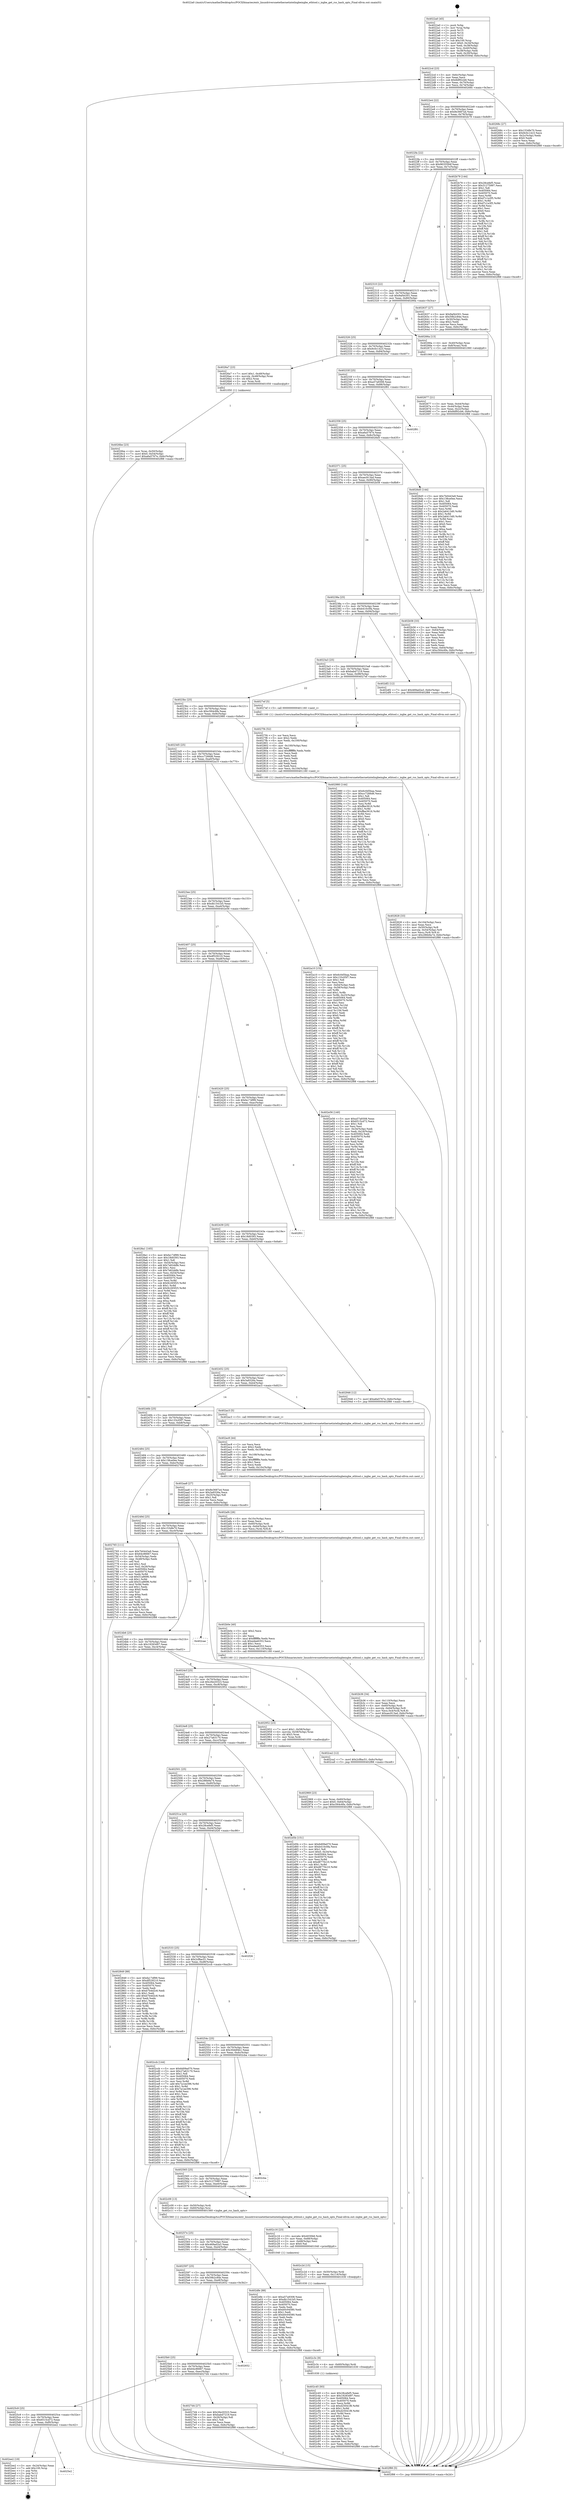digraph "0x4022a0" {
  label = "0x4022a0 (/mnt/c/Users/mathe/Desktop/tcc/POCII/binaries/extr_linuxdriversnetethernetintelixgbeixgbe_ethtool.c_ixgbe_get_rss_hash_opts_Final-ollvm.out::main(0))"
  labelloc = "t"
  node[shape=record]

  Entry [label="",width=0.3,height=0.3,shape=circle,fillcolor=black,style=filled]
  "0x4022cd" [label="{
     0x4022cd [23]\l
     | [instrs]\l
     &nbsp;&nbsp;0x4022cd \<+3\>: mov -0x6c(%rbp),%eax\l
     &nbsp;&nbsp;0x4022d0 \<+2\>: mov %eax,%ecx\l
     &nbsp;&nbsp;0x4022d2 \<+6\>: sub $0x8df92cb6,%ecx\l
     &nbsp;&nbsp;0x4022d8 \<+3\>: mov %eax,-0x70(%rbp)\l
     &nbsp;&nbsp;0x4022db \<+3\>: mov %ecx,-0x74(%rbp)\l
     &nbsp;&nbsp;0x4022de \<+6\>: je 000000000040268c \<main+0x3ec\>\l
  }"]
  "0x40268c" [label="{
     0x40268c [27]\l
     | [instrs]\l
     &nbsp;&nbsp;0x40268c \<+5\>: mov $0x153dfe70,%eax\l
     &nbsp;&nbsp;0x402691 \<+5\>: mov $0x9c0c1423,%ecx\l
     &nbsp;&nbsp;0x402696 \<+3\>: mov -0x2c(%rbp),%edx\l
     &nbsp;&nbsp;0x402699 \<+3\>: cmp $0x0,%edx\l
     &nbsp;&nbsp;0x40269c \<+3\>: cmove %ecx,%eax\l
     &nbsp;&nbsp;0x40269f \<+3\>: mov %eax,-0x6c(%rbp)\l
     &nbsp;&nbsp;0x4026a2 \<+5\>: jmp 0000000000402f88 \<main+0xce8\>\l
  }"]
  "0x4022e4" [label="{
     0x4022e4 [22]\l
     | [instrs]\l
     &nbsp;&nbsp;0x4022e4 \<+5\>: jmp 00000000004022e9 \<main+0x49\>\l
     &nbsp;&nbsp;0x4022e9 \<+3\>: mov -0x70(%rbp),%eax\l
     &nbsp;&nbsp;0x4022ec \<+5\>: sub $0x8e3687a4,%eax\l
     &nbsp;&nbsp;0x4022f1 \<+3\>: mov %eax,-0x78(%rbp)\l
     &nbsp;&nbsp;0x4022f4 \<+6\>: je 0000000000402b79 \<main+0x8d9\>\l
  }"]
  Exit [label="",width=0.3,height=0.3,shape=circle,fillcolor=black,style=filled,peripheries=2]
  "0x402b79" [label="{
     0x402b79 [144]\l
     | [instrs]\l
     &nbsp;&nbsp;0x402b79 \<+5\>: mov $0x28cefef5,%eax\l
     &nbsp;&nbsp;0x402b7e \<+5\>: mov $0x31275997,%ecx\l
     &nbsp;&nbsp;0x402b83 \<+2\>: mov $0x1,%dl\l
     &nbsp;&nbsp;0x402b85 \<+7\>: mov 0x405064,%esi\l
     &nbsp;&nbsp;0x402b8c \<+7\>: mov 0x405070,%edi\l
     &nbsp;&nbsp;0x402b93 \<+3\>: mov %esi,%r8d\l
     &nbsp;&nbsp;0x402b96 \<+7\>: add $0xd7c1a3f5,%r8d\l
     &nbsp;&nbsp;0x402b9d \<+4\>: sub $0x1,%r8d\l
     &nbsp;&nbsp;0x402ba1 \<+7\>: sub $0xd7c1a3f5,%r8d\l
     &nbsp;&nbsp;0x402ba8 \<+4\>: imul %r8d,%esi\l
     &nbsp;&nbsp;0x402bac \<+3\>: and $0x1,%esi\l
     &nbsp;&nbsp;0x402baf \<+3\>: cmp $0x0,%esi\l
     &nbsp;&nbsp;0x402bb2 \<+4\>: sete %r9b\l
     &nbsp;&nbsp;0x402bb6 \<+3\>: cmp $0xa,%edi\l
     &nbsp;&nbsp;0x402bb9 \<+4\>: setl %r10b\l
     &nbsp;&nbsp;0x402bbd \<+3\>: mov %r9b,%r11b\l
     &nbsp;&nbsp;0x402bc0 \<+4\>: xor $0xff,%r11b\l
     &nbsp;&nbsp;0x402bc4 \<+3\>: mov %r10b,%bl\l
     &nbsp;&nbsp;0x402bc7 \<+3\>: xor $0xff,%bl\l
     &nbsp;&nbsp;0x402bca \<+3\>: xor $0x1,%dl\l
     &nbsp;&nbsp;0x402bcd \<+3\>: mov %r11b,%r14b\l
     &nbsp;&nbsp;0x402bd0 \<+4\>: and $0xff,%r14b\l
     &nbsp;&nbsp;0x402bd4 \<+3\>: and %dl,%r9b\l
     &nbsp;&nbsp;0x402bd7 \<+3\>: mov %bl,%r15b\l
     &nbsp;&nbsp;0x402bda \<+4\>: and $0xff,%r15b\l
     &nbsp;&nbsp;0x402bde \<+3\>: and %dl,%r10b\l
     &nbsp;&nbsp;0x402be1 \<+3\>: or %r9b,%r14b\l
     &nbsp;&nbsp;0x402be4 \<+3\>: or %r10b,%r15b\l
     &nbsp;&nbsp;0x402be7 \<+3\>: xor %r15b,%r14b\l
     &nbsp;&nbsp;0x402bea \<+3\>: or %bl,%r11b\l
     &nbsp;&nbsp;0x402bed \<+4\>: xor $0xff,%r11b\l
     &nbsp;&nbsp;0x402bf1 \<+3\>: or $0x1,%dl\l
     &nbsp;&nbsp;0x402bf4 \<+3\>: and %dl,%r11b\l
     &nbsp;&nbsp;0x402bf7 \<+3\>: or %r11b,%r14b\l
     &nbsp;&nbsp;0x402bfa \<+4\>: test $0x1,%r14b\l
     &nbsp;&nbsp;0x402bfe \<+3\>: cmovne %ecx,%eax\l
     &nbsp;&nbsp;0x402c01 \<+3\>: mov %eax,-0x6c(%rbp)\l
     &nbsp;&nbsp;0x402c04 \<+5\>: jmp 0000000000402f88 \<main+0xce8\>\l
  }"]
  "0x4022fa" [label="{
     0x4022fa [22]\l
     | [instrs]\l
     &nbsp;&nbsp;0x4022fa \<+5\>: jmp 00000000004022ff \<main+0x5f\>\l
     &nbsp;&nbsp;0x4022ff \<+3\>: mov -0x70(%rbp),%eax\l
     &nbsp;&nbsp;0x402302 \<+5\>: sub $0x9635594f,%eax\l
     &nbsp;&nbsp;0x402307 \<+3\>: mov %eax,-0x7c(%rbp)\l
     &nbsp;&nbsp;0x40230a \<+6\>: je 0000000000402637 \<main+0x397\>\l
  }"]
  "0x4025e2" [label="{
     0x4025e2\l
  }", style=dashed]
  "0x402637" [label="{
     0x402637 [27]\l
     | [instrs]\l
     &nbsp;&nbsp;0x402637 \<+5\>: mov $0x9af44301,%eax\l
     &nbsp;&nbsp;0x40263c \<+5\>: mov $0x59b2c84e,%ecx\l
     &nbsp;&nbsp;0x402641 \<+3\>: mov -0x30(%rbp),%edx\l
     &nbsp;&nbsp;0x402644 \<+3\>: cmp $0x2,%edx\l
     &nbsp;&nbsp;0x402647 \<+3\>: cmovne %ecx,%eax\l
     &nbsp;&nbsp;0x40264a \<+3\>: mov %eax,-0x6c(%rbp)\l
     &nbsp;&nbsp;0x40264d \<+5\>: jmp 0000000000402f88 \<main+0xce8\>\l
  }"]
  "0x402310" [label="{
     0x402310 [22]\l
     | [instrs]\l
     &nbsp;&nbsp;0x402310 \<+5\>: jmp 0000000000402315 \<main+0x75\>\l
     &nbsp;&nbsp;0x402315 \<+3\>: mov -0x70(%rbp),%eax\l
     &nbsp;&nbsp;0x402318 \<+5\>: sub $0x9af44301,%eax\l
     &nbsp;&nbsp;0x40231d \<+3\>: mov %eax,-0x80(%rbp)\l
     &nbsp;&nbsp;0x402320 \<+6\>: je 000000000040266a \<main+0x3ca\>\l
  }"]
  "0x402f88" [label="{
     0x402f88 [5]\l
     | [instrs]\l
     &nbsp;&nbsp;0x402f88 \<+5\>: jmp 00000000004022cd \<main+0x2d\>\l
  }"]
  "0x4022a0" [label="{
     0x4022a0 [45]\l
     | [instrs]\l
     &nbsp;&nbsp;0x4022a0 \<+1\>: push %rbp\l
     &nbsp;&nbsp;0x4022a1 \<+3\>: mov %rsp,%rbp\l
     &nbsp;&nbsp;0x4022a4 \<+2\>: push %r15\l
     &nbsp;&nbsp;0x4022a6 \<+2\>: push %r14\l
     &nbsp;&nbsp;0x4022a8 \<+2\>: push %r12\l
     &nbsp;&nbsp;0x4022aa \<+1\>: push %rbx\l
     &nbsp;&nbsp;0x4022ab \<+7\>: sub $0x100,%rsp\l
     &nbsp;&nbsp;0x4022b2 \<+7\>: movl $0x0,-0x34(%rbp)\l
     &nbsp;&nbsp;0x4022b9 \<+3\>: mov %edi,-0x38(%rbp)\l
     &nbsp;&nbsp;0x4022bc \<+4\>: mov %rsi,-0x40(%rbp)\l
     &nbsp;&nbsp;0x4022c0 \<+3\>: mov -0x38(%rbp),%edi\l
     &nbsp;&nbsp;0x4022c3 \<+3\>: mov %edi,-0x30(%rbp)\l
     &nbsp;&nbsp;0x4022c6 \<+7\>: movl $0x9635594f,-0x6c(%rbp)\l
  }"]
  "0x402ee2" [label="{
     0x402ee2 [19]\l
     | [instrs]\l
     &nbsp;&nbsp;0x402ee2 \<+3\>: mov -0x24(%rbp),%eax\l
     &nbsp;&nbsp;0x402ee5 \<+7\>: add $0x100,%rsp\l
     &nbsp;&nbsp;0x402eec \<+1\>: pop %rbx\l
     &nbsp;&nbsp;0x402eed \<+2\>: pop %r12\l
     &nbsp;&nbsp;0x402eef \<+2\>: pop %r14\l
     &nbsp;&nbsp;0x402ef1 \<+2\>: pop %r15\l
     &nbsp;&nbsp;0x402ef3 \<+1\>: pop %rbp\l
     &nbsp;&nbsp;0x402ef4 \<+1\>: ret\l
  }"]
  "0x40266a" [label="{
     0x40266a [13]\l
     | [instrs]\l
     &nbsp;&nbsp;0x40266a \<+4\>: mov -0x40(%rbp),%rax\l
     &nbsp;&nbsp;0x40266e \<+4\>: mov 0x8(%rax),%rdi\l
     &nbsp;&nbsp;0x402672 \<+5\>: call 0000000000401060 \<atoi@plt\>\l
     | [calls]\l
     &nbsp;&nbsp;0x401060 \{1\} (unknown)\l
  }"]
  "0x402326" [label="{
     0x402326 [25]\l
     | [instrs]\l
     &nbsp;&nbsp;0x402326 \<+5\>: jmp 000000000040232b \<main+0x8b\>\l
     &nbsp;&nbsp;0x40232b \<+3\>: mov -0x70(%rbp),%eax\l
     &nbsp;&nbsp;0x40232e \<+5\>: sub $0x9c0c1423,%eax\l
     &nbsp;&nbsp;0x402333 \<+6\>: mov %eax,-0x84(%rbp)\l
     &nbsp;&nbsp;0x402339 \<+6\>: je 00000000004026a7 \<main+0x407\>\l
  }"]
  "0x402677" [label="{
     0x402677 [21]\l
     | [instrs]\l
     &nbsp;&nbsp;0x402677 \<+3\>: mov %eax,-0x44(%rbp)\l
     &nbsp;&nbsp;0x40267a \<+3\>: mov -0x44(%rbp),%eax\l
     &nbsp;&nbsp;0x40267d \<+3\>: mov %eax,-0x2c(%rbp)\l
     &nbsp;&nbsp;0x402680 \<+7\>: movl $0x8df92cb6,-0x6c(%rbp)\l
     &nbsp;&nbsp;0x402687 \<+5\>: jmp 0000000000402f88 \<main+0xce8\>\l
  }"]
  "0x402c45" [label="{
     0x402c45 [93]\l
     | [instrs]\l
     &nbsp;&nbsp;0x402c45 \<+5\>: mov $0x28cefef5,%eax\l
     &nbsp;&nbsp;0x402c4a \<+5\>: mov $0x19283d97,%esi\l
     &nbsp;&nbsp;0x402c4f \<+7\>: mov 0x405064,%ecx\l
     &nbsp;&nbsp;0x402c56 \<+7\>: mov 0x405070,%edx\l
     &nbsp;&nbsp;0x402c5d \<+3\>: mov %ecx,%r8d\l
     &nbsp;&nbsp;0x402c60 \<+7\>: sub $0xd25041f8,%r8d\l
     &nbsp;&nbsp;0x402c67 \<+4\>: sub $0x1,%r8d\l
     &nbsp;&nbsp;0x402c6b \<+7\>: add $0xd25041f8,%r8d\l
     &nbsp;&nbsp;0x402c72 \<+4\>: imul %r8d,%ecx\l
     &nbsp;&nbsp;0x402c76 \<+3\>: and $0x1,%ecx\l
     &nbsp;&nbsp;0x402c79 \<+3\>: cmp $0x0,%ecx\l
     &nbsp;&nbsp;0x402c7c \<+4\>: sete %r9b\l
     &nbsp;&nbsp;0x402c80 \<+3\>: cmp $0xa,%edx\l
     &nbsp;&nbsp;0x402c83 \<+4\>: setl %r10b\l
     &nbsp;&nbsp;0x402c87 \<+3\>: mov %r9b,%r11b\l
     &nbsp;&nbsp;0x402c8a \<+3\>: and %r10b,%r11b\l
     &nbsp;&nbsp;0x402c8d \<+3\>: xor %r10b,%r9b\l
     &nbsp;&nbsp;0x402c90 \<+3\>: or %r9b,%r11b\l
     &nbsp;&nbsp;0x402c93 \<+4\>: test $0x1,%r11b\l
     &nbsp;&nbsp;0x402c97 \<+3\>: cmovne %esi,%eax\l
     &nbsp;&nbsp;0x402c9a \<+3\>: mov %eax,-0x6c(%rbp)\l
     &nbsp;&nbsp;0x402c9d \<+5\>: jmp 0000000000402f88 \<main+0xce8\>\l
  }"]
  "0x4026a7" [label="{
     0x4026a7 [23]\l
     | [instrs]\l
     &nbsp;&nbsp;0x4026a7 \<+7\>: movl $0x1,-0x48(%rbp)\l
     &nbsp;&nbsp;0x4026ae \<+4\>: movslq -0x48(%rbp),%rax\l
     &nbsp;&nbsp;0x4026b2 \<+4\>: shl $0x2,%rax\l
     &nbsp;&nbsp;0x4026b6 \<+3\>: mov %rax,%rdi\l
     &nbsp;&nbsp;0x4026b9 \<+5\>: call 0000000000401050 \<malloc@plt\>\l
     | [calls]\l
     &nbsp;&nbsp;0x401050 \{1\} (unknown)\l
  }"]
  "0x40233f" [label="{
     0x40233f [25]\l
     | [instrs]\l
     &nbsp;&nbsp;0x40233f \<+5\>: jmp 0000000000402344 \<main+0xa4\>\l
     &nbsp;&nbsp;0x402344 \<+3\>: mov -0x70(%rbp),%eax\l
     &nbsp;&nbsp;0x402347 \<+5\>: sub $0xa57a9308,%eax\l
     &nbsp;&nbsp;0x40234c \<+6\>: mov %eax,-0x88(%rbp)\l
     &nbsp;&nbsp;0x402352 \<+6\>: je 0000000000402f81 \<main+0xce1\>\l
  }"]
  "0x4026be" [label="{
     0x4026be [23]\l
     | [instrs]\l
     &nbsp;&nbsp;0x4026be \<+4\>: mov %rax,-0x50(%rbp)\l
     &nbsp;&nbsp;0x4026c2 \<+7\>: movl $0x0,-0x54(%rbp)\l
     &nbsp;&nbsp;0x4026c9 \<+7\>: movl $0xa6a5767e,-0x6c(%rbp)\l
     &nbsp;&nbsp;0x4026d0 \<+5\>: jmp 0000000000402f88 \<main+0xce8\>\l
  }"]
  "0x402c3c" [label="{
     0x402c3c [9]\l
     | [instrs]\l
     &nbsp;&nbsp;0x402c3c \<+4\>: mov -0x60(%rbp),%rdi\l
     &nbsp;&nbsp;0x402c40 \<+5\>: call 0000000000401030 \<free@plt\>\l
     | [calls]\l
     &nbsp;&nbsp;0x401030 \{1\} (unknown)\l
  }"]
  "0x402f81" [label="{
     0x402f81\l
  }", style=dashed]
  "0x402358" [label="{
     0x402358 [25]\l
     | [instrs]\l
     &nbsp;&nbsp;0x402358 \<+5\>: jmp 000000000040235d \<main+0xbd\>\l
     &nbsp;&nbsp;0x40235d \<+3\>: mov -0x70(%rbp),%eax\l
     &nbsp;&nbsp;0x402360 \<+5\>: sub $0xa6a5767e,%eax\l
     &nbsp;&nbsp;0x402365 \<+6\>: mov %eax,-0x8c(%rbp)\l
     &nbsp;&nbsp;0x40236b \<+6\>: je 00000000004026d5 \<main+0x435\>\l
  }"]
  "0x402c2d" [label="{
     0x402c2d [15]\l
     | [instrs]\l
     &nbsp;&nbsp;0x402c2d \<+4\>: mov -0x50(%rbp),%rdi\l
     &nbsp;&nbsp;0x402c31 \<+6\>: mov %eax,-0x114(%rbp)\l
     &nbsp;&nbsp;0x402c37 \<+5\>: call 0000000000401030 \<free@plt\>\l
     | [calls]\l
     &nbsp;&nbsp;0x401030 \{1\} (unknown)\l
  }"]
  "0x4026d5" [label="{
     0x4026d5 [144]\l
     | [instrs]\l
     &nbsp;&nbsp;0x4026d5 \<+5\>: mov $0x7b0443a9,%eax\l
     &nbsp;&nbsp;0x4026da \<+5\>: mov $0x138ce0ee,%ecx\l
     &nbsp;&nbsp;0x4026df \<+2\>: mov $0x1,%dl\l
     &nbsp;&nbsp;0x4026e1 \<+7\>: mov 0x405064,%esi\l
     &nbsp;&nbsp;0x4026e8 \<+7\>: mov 0x405070,%edi\l
     &nbsp;&nbsp;0x4026ef \<+3\>: mov %esi,%r8d\l
     &nbsp;&nbsp;0x4026f2 \<+7\>: sub $0x2a6413d0,%r8d\l
     &nbsp;&nbsp;0x4026f9 \<+4\>: sub $0x1,%r8d\l
     &nbsp;&nbsp;0x4026fd \<+7\>: add $0x2a6413d0,%r8d\l
     &nbsp;&nbsp;0x402704 \<+4\>: imul %r8d,%esi\l
     &nbsp;&nbsp;0x402708 \<+3\>: and $0x1,%esi\l
     &nbsp;&nbsp;0x40270b \<+3\>: cmp $0x0,%esi\l
     &nbsp;&nbsp;0x40270e \<+4\>: sete %r9b\l
     &nbsp;&nbsp;0x402712 \<+3\>: cmp $0xa,%edi\l
     &nbsp;&nbsp;0x402715 \<+4\>: setl %r10b\l
     &nbsp;&nbsp;0x402719 \<+3\>: mov %r9b,%r11b\l
     &nbsp;&nbsp;0x40271c \<+4\>: xor $0xff,%r11b\l
     &nbsp;&nbsp;0x402720 \<+3\>: mov %r10b,%bl\l
     &nbsp;&nbsp;0x402723 \<+3\>: xor $0xff,%bl\l
     &nbsp;&nbsp;0x402726 \<+3\>: xor $0x0,%dl\l
     &nbsp;&nbsp;0x402729 \<+3\>: mov %r11b,%r14b\l
     &nbsp;&nbsp;0x40272c \<+4\>: and $0x0,%r14b\l
     &nbsp;&nbsp;0x402730 \<+3\>: and %dl,%r9b\l
     &nbsp;&nbsp;0x402733 \<+3\>: mov %bl,%r15b\l
     &nbsp;&nbsp;0x402736 \<+4\>: and $0x0,%r15b\l
     &nbsp;&nbsp;0x40273a \<+3\>: and %dl,%r10b\l
     &nbsp;&nbsp;0x40273d \<+3\>: or %r9b,%r14b\l
     &nbsp;&nbsp;0x402740 \<+3\>: or %r10b,%r15b\l
     &nbsp;&nbsp;0x402743 \<+3\>: xor %r15b,%r14b\l
     &nbsp;&nbsp;0x402746 \<+3\>: or %bl,%r11b\l
     &nbsp;&nbsp;0x402749 \<+4\>: xor $0xff,%r11b\l
     &nbsp;&nbsp;0x40274d \<+3\>: or $0x0,%dl\l
     &nbsp;&nbsp;0x402750 \<+3\>: and %dl,%r11b\l
     &nbsp;&nbsp;0x402753 \<+3\>: or %r11b,%r14b\l
     &nbsp;&nbsp;0x402756 \<+4\>: test $0x1,%r14b\l
     &nbsp;&nbsp;0x40275a \<+3\>: cmovne %ecx,%eax\l
     &nbsp;&nbsp;0x40275d \<+3\>: mov %eax,-0x6c(%rbp)\l
     &nbsp;&nbsp;0x402760 \<+5\>: jmp 0000000000402f88 \<main+0xce8\>\l
  }"]
  "0x402371" [label="{
     0x402371 [25]\l
     | [instrs]\l
     &nbsp;&nbsp;0x402371 \<+5\>: jmp 0000000000402376 \<main+0xd6\>\l
     &nbsp;&nbsp;0x402376 \<+3\>: mov -0x70(%rbp),%eax\l
     &nbsp;&nbsp;0x402379 \<+5\>: sub $0xaec913ad,%eax\l
     &nbsp;&nbsp;0x40237e \<+6\>: mov %eax,-0x90(%rbp)\l
     &nbsp;&nbsp;0x402384 \<+6\>: je 0000000000402b58 \<main+0x8b8\>\l
  }"]
  "0x402c16" [label="{
     0x402c16 [23]\l
     | [instrs]\l
     &nbsp;&nbsp;0x402c16 \<+10\>: movabs $0x4030b6,%rdi\l
     &nbsp;&nbsp;0x402c20 \<+3\>: mov %eax,-0x68(%rbp)\l
     &nbsp;&nbsp;0x402c23 \<+3\>: mov -0x68(%rbp),%esi\l
     &nbsp;&nbsp;0x402c26 \<+2\>: mov $0x0,%al\l
     &nbsp;&nbsp;0x402c28 \<+5\>: call 0000000000401040 \<printf@plt\>\l
     | [calls]\l
     &nbsp;&nbsp;0x401040 \{1\} (unknown)\l
  }"]
  "0x402b58" [label="{
     0x402b58 [33]\l
     | [instrs]\l
     &nbsp;&nbsp;0x402b58 \<+2\>: xor %eax,%eax\l
     &nbsp;&nbsp;0x402b5a \<+3\>: mov -0x64(%rbp),%ecx\l
     &nbsp;&nbsp;0x402b5d \<+2\>: mov %eax,%edx\l
     &nbsp;&nbsp;0x402b5f \<+2\>: sub %ecx,%edx\l
     &nbsp;&nbsp;0x402b61 \<+2\>: mov %eax,%ecx\l
     &nbsp;&nbsp;0x402b63 \<+3\>: sub $0x1,%ecx\l
     &nbsp;&nbsp;0x402b66 \<+2\>: add %ecx,%edx\l
     &nbsp;&nbsp;0x402b68 \<+2\>: sub %edx,%eax\l
     &nbsp;&nbsp;0x402b6a \<+3\>: mov %eax,-0x64(%rbp)\l
     &nbsp;&nbsp;0x402b6d \<+7\>: movl $0xc564c6fa,-0x6c(%rbp)\l
     &nbsp;&nbsp;0x402b74 \<+5\>: jmp 0000000000402f88 \<main+0xce8\>\l
  }"]
  "0x40238a" [label="{
     0x40238a [25]\l
     | [instrs]\l
     &nbsp;&nbsp;0x40238a \<+5\>: jmp 000000000040238f \<main+0xef\>\l
     &nbsp;&nbsp;0x40238f \<+3\>: mov -0x70(%rbp),%eax\l
     &nbsp;&nbsp;0x402392 \<+5\>: sub $0xb410c0fa,%eax\l
     &nbsp;&nbsp;0x402397 \<+6\>: mov %eax,-0x94(%rbp)\l
     &nbsp;&nbsp;0x40239d \<+6\>: je 0000000000402df2 \<main+0xb52\>\l
  }"]
  "0x402b36" [label="{
     0x402b36 [34]\l
     | [instrs]\l
     &nbsp;&nbsp;0x402b36 \<+6\>: mov -0x110(%rbp),%ecx\l
     &nbsp;&nbsp;0x402b3c \<+3\>: imul %eax,%ecx\l
     &nbsp;&nbsp;0x402b3f \<+4\>: mov -0x60(%rbp),%rdi\l
     &nbsp;&nbsp;0x402b43 \<+4\>: movslq -0x64(%rbp),%r8\l
     &nbsp;&nbsp;0x402b47 \<+5\>: mov %ecx,0x4(%rdi,%r8,8)\l
     &nbsp;&nbsp;0x402b4c \<+7\>: movl $0xaec913ad,-0x6c(%rbp)\l
     &nbsp;&nbsp;0x402b53 \<+5\>: jmp 0000000000402f88 \<main+0xce8\>\l
  }"]
  "0x402df2" [label="{
     0x402df2 [12]\l
     | [instrs]\l
     &nbsp;&nbsp;0x402df2 \<+7\>: movl $0x469ad2a3,-0x6c(%rbp)\l
     &nbsp;&nbsp;0x402df9 \<+5\>: jmp 0000000000402f88 \<main+0xce8\>\l
  }"]
  "0x4023a3" [label="{
     0x4023a3 [25]\l
     | [instrs]\l
     &nbsp;&nbsp;0x4023a3 \<+5\>: jmp 00000000004023a8 \<main+0x108\>\l
     &nbsp;&nbsp;0x4023a8 \<+3\>: mov -0x70(%rbp),%eax\l
     &nbsp;&nbsp;0x4023ab \<+5\>: sub $0xbabd7219,%eax\l
     &nbsp;&nbsp;0x4023b0 \<+6\>: mov %eax,-0x98(%rbp)\l
     &nbsp;&nbsp;0x4023b6 \<+6\>: je 00000000004027ef \<main+0x54f\>\l
  }"]
  "0x402b0e" [label="{
     0x402b0e [40]\l
     | [instrs]\l
     &nbsp;&nbsp;0x402b0e \<+5\>: mov $0x2,%ecx\l
     &nbsp;&nbsp;0x402b13 \<+1\>: cltd\l
     &nbsp;&nbsp;0x402b14 \<+2\>: idiv %ecx\l
     &nbsp;&nbsp;0x402b16 \<+6\>: imul $0xfffffffe,%edx,%ecx\l
     &nbsp;&nbsp;0x402b1c \<+6\>: sub $0xedee6353,%ecx\l
     &nbsp;&nbsp;0x402b22 \<+3\>: add $0x1,%ecx\l
     &nbsp;&nbsp;0x402b25 \<+6\>: add $0xedee6353,%ecx\l
     &nbsp;&nbsp;0x402b2b \<+6\>: mov %ecx,-0x110(%rbp)\l
     &nbsp;&nbsp;0x402b31 \<+5\>: call 0000000000401160 \<next_i\>\l
     | [calls]\l
     &nbsp;&nbsp;0x401160 \{1\} (/mnt/c/Users/mathe/Desktop/tcc/POCII/binaries/extr_linuxdriversnetethernetintelixgbeixgbe_ethtool.c_ixgbe_get_rss_hash_opts_Final-ollvm.out::next_i)\l
  }"]
  "0x4027ef" [label="{
     0x4027ef [5]\l
     | [instrs]\l
     &nbsp;&nbsp;0x4027ef \<+5\>: call 0000000000401160 \<next_i\>\l
     | [calls]\l
     &nbsp;&nbsp;0x401160 \{1\} (/mnt/c/Users/mathe/Desktop/tcc/POCII/binaries/extr_linuxdriversnetethernetintelixgbeixgbe_ethtool.c_ixgbe_get_rss_hash_opts_Final-ollvm.out::next_i)\l
  }"]
  "0x4023bc" [label="{
     0x4023bc [25]\l
     | [instrs]\l
     &nbsp;&nbsp;0x4023bc \<+5\>: jmp 00000000004023c1 \<main+0x121\>\l
     &nbsp;&nbsp;0x4023c1 \<+3\>: mov -0x70(%rbp),%eax\l
     &nbsp;&nbsp;0x4023c4 \<+5\>: sub $0xc564c6fa,%eax\l
     &nbsp;&nbsp;0x4023c9 \<+6\>: mov %eax,-0x9c(%rbp)\l
     &nbsp;&nbsp;0x4023cf \<+6\>: je 0000000000402980 \<main+0x6e0\>\l
  }"]
  "0x402af4" [label="{
     0x402af4 [26]\l
     | [instrs]\l
     &nbsp;&nbsp;0x402af4 \<+6\>: mov -0x10c(%rbp),%ecx\l
     &nbsp;&nbsp;0x402afa \<+3\>: imul %eax,%ecx\l
     &nbsp;&nbsp;0x402afd \<+4\>: mov -0x60(%rbp),%rdi\l
     &nbsp;&nbsp;0x402b01 \<+4\>: movslq -0x64(%rbp),%r8\l
     &nbsp;&nbsp;0x402b05 \<+4\>: mov %ecx,(%rdi,%r8,8)\l
     &nbsp;&nbsp;0x402b09 \<+5\>: call 0000000000401160 \<next_i\>\l
     | [calls]\l
     &nbsp;&nbsp;0x401160 \{1\} (/mnt/c/Users/mathe/Desktop/tcc/POCII/binaries/extr_linuxdriversnetethernetintelixgbeixgbe_ethtool.c_ixgbe_get_rss_hash_opts_Final-ollvm.out::next_i)\l
  }"]
  "0x402980" [label="{
     0x402980 [144]\l
     | [instrs]\l
     &nbsp;&nbsp;0x402980 \<+5\>: mov $0x6c0d5baa,%eax\l
     &nbsp;&nbsp;0x402985 \<+5\>: mov $0xcc7266d6,%ecx\l
     &nbsp;&nbsp;0x40298a \<+2\>: mov $0x1,%dl\l
     &nbsp;&nbsp;0x40298c \<+7\>: mov 0x405064,%esi\l
     &nbsp;&nbsp;0x402993 \<+7\>: mov 0x405070,%edi\l
     &nbsp;&nbsp;0x40299a \<+3\>: mov %esi,%r8d\l
     &nbsp;&nbsp;0x40299d \<+7\>: sub $0xffee3616,%r8d\l
     &nbsp;&nbsp;0x4029a4 \<+4\>: sub $0x1,%r8d\l
     &nbsp;&nbsp;0x4029a8 \<+7\>: add $0xffee3616,%r8d\l
     &nbsp;&nbsp;0x4029af \<+4\>: imul %r8d,%esi\l
     &nbsp;&nbsp;0x4029b3 \<+3\>: and $0x1,%esi\l
     &nbsp;&nbsp;0x4029b6 \<+3\>: cmp $0x0,%esi\l
     &nbsp;&nbsp;0x4029b9 \<+4\>: sete %r9b\l
     &nbsp;&nbsp;0x4029bd \<+3\>: cmp $0xa,%edi\l
     &nbsp;&nbsp;0x4029c0 \<+4\>: setl %r10b\l
     &nbsp;&nbsp;0x4029c4 \<+3\>: mov %r9b,%r11b\l
     &nbsp;&nbsp;0x4029c7 \<+4\>: xor $0xff,%r11b\l
     &nbsp;&nbsp;0x4029cb \<+3\>: mov %r10b,%bl\l
     &nbsp;&nbsp;0x4029ce \<+3\>: xor $0xff,%bl\l
     &nbsp;&nbsp;0x4029d1 \<+3\>: xor $0x0,%dl\l
     &nbsp;&nbsp;0x4029d4 \<+3\>: mov %r11b,%r14b\l
     &nbsp;&nbsp;0x4029d7 \<+4\>: and $0x0,%r14b\l
     &nbsp;&nbsp;0x4029db \<+3\>: and %dl,%r9b\l
     &nbsp;&nbsp;0x4029de \<+3\>: mov %bl,%r15b\l
     &nbsp;&nbsp;0x4029e1 \<+4\>: and $0x0,%r15b\l
     &nbsp;&nbsp;0x4029e5 \<+3\>: and %dl,%r10b\l
     &nbsp;&nbsp;0x4029e8 \<+3\>: or %r9b,%r14b\l
     &nbsp;&nbsp;0x4029eb \<+3\>: or %r10b,%r15b\l
     &nbsp;&nbsp;0x4029ee \<+3\>: xor %r15b,%r14b\l
     &nbsp;&nbsp;0x4029f1 \<+3\>: or %bl,%r11b\l
     &nbsp;&nbsp;0x4029f4 \<+4\>: xor $0xff,%r11b\l
     &nbsp;&nbsp;0x4029f8 \<+3\>: or $0x0,%dl\l
     &nbsp;&nbsp;0x4029fb \<+3\>: and %dl,%r11b\l
     &nbsp;&nbsp;0x4029fe \<+3\>: or %r11b,%r14b\l
     &nbsp;&nbsp;0x402a01 \<+4\>: test $0x1,%r14b\l
     &nbsp;&nbsp;0x402a05 \<+3\>: cmovne %ecx,%eax\l
     &nbsp;&nbsp;0x402a08 \<+3\>: mov %eax,-0x6c(%rbp)\l
     &nbsp;&nbsp;0x402a0b \<+5\>: jmp 0000000000402f88 \<main+0xce8\>\l
  }"]
  "0x4023d5" [label="{
     0x4023d5 [25]\l
     | [instrs]\l
     &nbsp;&nbsp;0x4023d5 \<+5\>: jmp 00000000004023da \<main+0x13a\>\l
     &nbsp;&nbsp;0x4023da \<+3\>: mov -0x70(%rbp),%eax\l
     &nbsp;&nbsp;0x4023dd \<+5\>: sub $0xcc7266d6,%eax\l
     &nbsp;&nbsp;0x4023e2 \<+6\>: mov %eax,-0xa0(%rbp)\l
     &nbsp;&nbsp;0x4023e8 \<+6\>: je 0000000000402a10 \<main+0x770\>\l
  }"]
  "0x402ac8" [label="{
     0x402ac8 [44]\l
     | [instrs]\l
     &nbsp;&nbsp;0x402ac8 \<+2\>: xor %ecx,%ecx\l
     &nbsp;&nbsp;0x402aca \<+5\>: mov $0x2,%edx\l
     &nbsp;&nbsp;0x402acf \<+6\>: mov %edx,-0x108(%rbp)\l
     &nbsp;&nbsp;0x402ad5 \<+1\>: cltd\l
     &nbsp;&nbsp;0x402ad6 \<+6\>: mov -0x108(%rbp),%esi\l
     &nbsp;&nbsp;0x402adc \<+2\>: idiv %esi\l
     &nbsp;&nbsp;0x402ade \<+6\>: imul $0xfffffffe,%edx,%edx\l
     &nbsp;&nbsp;0x402ae4 \<+3\>: sub $0x1,%ecx\l
     &nbsp;&nbsp;0x402ae7 \<+2\>: sub %ecx,%edx\l
     &nbsp;&nbsp;0x402ae9 \<+6\>: mov %edx,-0x10c(%rbp)\l
     &nbsp;&nbsp;0x402aef \<+5\>: call 0000000000401160 \<next_i\>\l
     | [calls]\l
     &nbsp;&nbsp;0x401160 \{1\} (/mnt/c/Users/mathe/Desktop/tcc/POCII/binaries/extr_linuxdriversnetethernetintelixgbeixgbe_ethtool.c_ixgbe_get_rss_hash_opts_Final-ollvm.out::next_i)\l
  }"]
  "0x402a10" [label="{
     0x402a10 [152]\l
     | [instrs]\l
     &nbsp;&nbsp;0x402a10 \<+5\>: mov $0x6c0d5baa,%eax\l
     &nbsp;&nbsp;0x402a15 \<+5\>: mov $0x133c05f7,%ecx\l
     &nbsp;&nbsp;0x402a1a \<+2\>: mov $0x1,%dl\l
     &nbsp;&nbsp;0x402a1c \<+2\>: xor %esi,%esi\l
     &nbsp;&nbsp;0x402a1e \<+3\>: mov -0x64(%rbp),%edi\l
     &nbsp;&nbsp;0x402a21 \<+3\>: cmp -0x58(%rbp),%edi\l
     &nbsp;&nbsp;0x402a24 \<+4\>: setl %r8b\l
     &nbsp;&nbsp;0x402a28 \<+4\>: and $0x1,%r8b\l
     &nbsp;&nbsp;0x402a2c \<+4\>: mov %r8b,-0x25(%rbp)\l
     &nbsp;&nbsp;0x402a30 \<+7\>: mov 0x405064,%edi\l
     &nbsp;&nbsp;0x402a37 \<+8\>: mov 0x405070,%r9d\l
     &nbsp;&nbsp;0x402a3f \<+3\>: sub $0x1,%esi\l
     &nbsp;&nbsp;0x402a42 \<+3\>: mov %edi,%r10d\l
     &nbsp;&nbsp;0x402a45 \<+3\>: add %esi,%r10d\l
     &nbsp;&nbsp;0x402a48 \<+4\>: imul %r10d,%edi\l
     &nbsp;&nbsp;0x402a4c \<+3\>: and $0x1,%edi\l
     &nbsp;&nbsp;0x402a4f \<+3\>: cmp $0x0,%edi\l
     &nbsp;&nbsp;0x402a52 \<+4\>: sete %r8b\l
     &nbsp;&nbsp;0x402a56 \<+4\>: cmp $0xa,%r9d\l
     &nbsp;&nbsp;0x402a5a \<+4\>: setl %r11b\l
     &nbsp;&nbsp;0x402a5e \<+3\>: mov %r8b,%bl\l
     &nbsp;&nbsp;0x402a61 \<+3\>: xor $0xff,%bl\l
     &nbsp;&nbsp;0x402a64 \<+3\>: mov %r11b,%r14b\l
     &nbsp;&nbsp;0x402a67 \<+4\>: xor $0xff,%r14b\l
     &nbsp;&nbsp;0x402a6b \<+3\>: xor $0x1,%dl\l
     &nbsp;&nbsp;0x402a6e \<+3\>: mov %bl,%r15b\l
     &nbsp;&nbsp;0x402a71 \<+4\>: and $0xff,%r15b\l
     &nbsp;&nbsp;0x402a75 \<+3\>: and %dl,%r8b\l
     &nbsp;&nbsp;0x402a78 \<+3\>: mov %r14b,%r12b\l
     &nbsp;&nbsp;0x402a7b \<+4\>: and $0xff,%r12b\l
     &nbsp;&nbsp;0x402a7f \<+3\>: and %dl,%r11b\l
     &nbsp;&nbsp;0x402a82 \<+3\>: or %r8b,%r15b\l
     &nbsp;&nbsp;0x402a85 \<+3\>: or %r11b,%r12b\l
     &nbsp;&nbsp;0x402a88 \<+3\>: xor %r12b,%r15b\l
     &nbsp;&nbsp;0x402a8b \<+3\>: or %r14b,%bl\l
     &nbsp;&nbsp;0x402a8e \<+3\>: xor $0xff,%bl\l
     &nbsp;&nbsp;0x402a91 \<+3\>: or $0x1,%dl\l
     &nbsp;&nbsp;0x402a94 \<+2\>: and %dl,%bl\l
     &nbsp;&nbsp;0x402a96 \<+3\>: or %bl,%r15b\l
     &nbsp;&nbsp;0x402a99 \<+4\>: test $0x1,%r15b\l
     &nbsp;&nbsp;0x402a9d \<+3\>: cmovne %ecx,%eax\l
     &nbsp;&nbsp;0x402aa0 \<+3\>: mov %eax,-0x6c(%rbp)\l
     &nbsp;&nbsp;0x402aa3 \<+5\>: jmp 0000000000402f88 \<main+0xce8\>\l
  }"]
  "0x4023ee" [label="{
     0x4023ee [25]\l
     | [instrs]\l
     &nbsp;&nbsp;0x4023ee \<+5\>: jmp 00000000004023f3 \<main+0x153\>\l
     &nbsp;&nbsp;0x4023f3 \<+3\>: mov -0x70(%rbp),%eax\l
     &nbsp;&nbsp;0x4023f6 \<+5\>: sub $0xdb1541b5,%eax\l
     &nbsp;&nbsp;0x4023fb \<+6\>: mov %eax,-0xa4(%rbp)\l
     &nbsp;&nbsp;0x402401 \<+6\>: je 0000000000402e56 \<main+0xbb6\>\l
  }"]
  "0x402969" [label="{
     0x402969 [23]\l
     | [instrs]\l
     &nbsp;&nbsp;0x402969 \<+4\>: mov %rax,-0x60(%rbp)\l
     &nbsp;&nbsp;0x40296d \<+7\>: movl $0x0,-0x64(%rbp)\l
     &nbsp;&nbsp;0x402974 \<+7\>: movl $0xc564c6fa,-0x6c(%rbp)\l
     &nbsp;&nbsp;0x40297b \<+5\>: jmp 0000000000402f88 \<main+0xce8\>\l
  }"]
  "0x402e56" [label="{
     0x402e56 [140]\l
     | [instrs]\l
     &nbsp;&nbsp;0x402e56 \<+5\>: mov $0xa57a9308,%eax\l
     &nbsp;&nbsp;0x402e5b \<+5\>: mov $0x6515cd72,%ecx\l
     &nbsp;&nbsp;0x402e60 \<+2\>: mov $0x1,%dl\l
     &nbsp;&nbsp;0x402e62 \<+2\>: xor %esi,%esi\l
     &nbsp;&nbsp;0x402e64 \<+3\>: mov -0x34(%rbp),%edi\l
     &nbsp;&nbsp;0x402e67 \<+3\>: mov %edi,-0x24(%rbp)\l
     &nbsp;&nbsp;0x402e6a \<+7\>: mov 0x405064,%edi\l
     &nbsp;&nbsp;0x402e71 \<+8\>: mov 0x405070,%r8d\l
     &nbsp;&nbsp;0x402e79 \<+3\>: sub $0x1,%esi\l
     &nbsp;&nbsp;0x402e7c \<+3\>: mov %edi,%r9d\l
     &nbsp;&nbsp;0x402e7f \<+3\>: add %esi,%r9d\l
     &nbsp;&nbsp;0x402e82 \<+4\>: imul %r9d,%edi\l
     &nbsp;&nbsp;0x402e86 \<+3\>: and $0x1,%edi\l
     &nbsp;&nbsp;0x402e89 \<+3\>: cmp $0x0,%edi\l
     &nbsp;&nbsp;0x402e8c \<+4\>: sete %r10b\l
     &nbsp;&nbsp;0x402e90 \<+4\>: cmp $0xa,%r8d\l
     &nbsp;&nbsp;0x402e94 \<+4\>: setl %r11b\l
     &nbsp;&nbsp;0x402e98 \<+3\>: mov %r10b,%bl\l
     &nbsp;&nbsp;0x402e9b \<+3\>: xor $0xff,%bl\l
     &nbsp;&nbsp;0x402e9e \<+3\>: mov %r11b,%r14b\l
     &nbsp;&nbsp;0x402ea1 \<+4\>: xor $0xff,%r14b\l
     &nbsp;&nbsp;0x402ea5 \<+3\>: xor $0x0,%dl\l
     &nbsp;&nbsp;0x402ea8 \<+3\>: mov %bl,%r15b\l
     &nbsp;&nbsp;0x402eab \<+4\>: and $0x0,%r15b\l
     &nbsp;&nbsp;0x402eaf \<+3\>: and %dl,%r10b\l
     &nbsp;&nbsp;0x402eb2 \<+3\>: mov %r14b,%r12b\l
     &nbsp;&nbsp;0x402eb5 \<+4\>: and $0x0,%r12b\l
     &nbsp;&nbsp;0x402eb9 \<+3\>: and %dl,%r11b\l
     &nbsp;&nbsp;0x402ebc \<+3\>: or %r10b,%r15b\l
     &nbsp;&nbsp;0x402ebf \<+3\>: or %r11b,%r12b\l
     &nbsp;&nbsp;0x402ec2 \<+3\>: xor %r12b,%r15b\l
     &nbsp;&nbsp;0x402ec5 \<+3\>: or %r14b,%bl\l
     &nbsp;&nbsp;0x402ec8 \<+3\>: xor $0xff,%bl\l
     &nbsp;&nbsp;0x402ecb \<+3\>: or $0x0,%dl\l
     &nbsp;&nbsp;0x402ece \<+2\>: and %dl,%bl\l
     &nbsp;&nbsp;0x402ed0 \<+3\>: or %bl,%r15b\l
     &nbsp;&nbsp;0x402ed3 \<+4\>: test $0x1,%r15b\l
     &nbsp;&nbsp;0x402ed7 \<+3\>: cmovne %ecx,%eax\l
     &nbsp;&nbsp;0x402eda \<+3\>: mov %eax,-0x6c(%rbp)\l
     &nbsp;&nbsp;0x402edd \<+5\>: jmp 0000000000402f88 \<main+0xce8\>\l
  }"]
  "0x402407" [label="{
     0x402407 [25]\l
     | [instrs]\l
     &nbsp;&nbsp;0x402407 \<+5\>: jmp 000000000040240c \<main+0x16c\>\l
     &nbsp;&nbsp;0x40240c \<+3\>: mov -0x70(%rbp),%eax\l
     &nbsp;&nbsp;0x40240f \<+5\>: sub $0xdf529210,%eax\l
     &nbsp;&nbsp;0x402414 \<+6\>: mov %eax,-0xa8(%rbp)\l
     &nbsp;&nbsp;0x40241a \<+6\>: je 00000000004028a1 \<main+0x601\>\l
  }"]
  "0x402828" [label="{
     0x402828 [33]\l
     | [instrs]\l
     &nbsp;&nbsp;0x402828 \<+6\>: mov -0x104(%rbp),%ecx\l
     &nbsp;&nbsp;0x40282e \<+3\>: imul %eax,%ecx\l
     &nbsp;&nbsp;0x402831 \<+4\>: mov -0x50(%rbp),%r8\l
     &nbsp;&nbsp;0x402835 \<+4\>: movslq -0x54(%rbp),%r9\l
     &nbsp;&nbsp;0x402839 \<+4\>: mov %ecx,(%r8,%r9,4)\l
     &nbsp;&nbsp;0x40283d \<+7\>: movl $0x286b9a74,-0x6c(%rbp)\l
     &nbsp;&nbsp;0x402844 \<+5\>: jmp 0000000000402f88 \<main+0xce8\>\l
  }"]
  "0x4028a1" [label="{
     0x4028a1 [165]\l
     | [instrs]\l
     &nbsp;&nbsp;0x4028a1 \<+5\>: mov $0xfa17df99,%eax\l
     &nbsp;&nbsp;0x4028a6 \<+5\>: mov $0x18d0393,%ecx\l
     &nbsp;&nbsp;0x4028ab \<+2\>: mov $0x1,%dl\l
     &nbsp;&nbsp;0x4028ad \<+3\>: mov -0x54(%rbp),%esi\l
     &nbsp;&nbsp;0x4028b0 \<+6\>: add $0x7e62ddfe,%esi\l
     &nbsp;&nbsp;0x4028b6 \<+3\>: add $0x1,%esi\l
     &nbsp;&nbsp;0x4028b9 \<+6\>: sub $0x7e62ddfe,%esi\l
     &nbsp;&nbsp;0x4028bf \<+3\>: mov %esi,-0x54(%rbp)\l
     &nbsp;&nbsp;0x4028c2 \<+7\>: mov 0x405064,%esi\l
     &nbsp;&nbsp;0x4028c9 \<+7\>: mov 0x405070,%edi\l
     &nbsp;&nbsp;0x4028d0 \<+3\>: mov %esi,%r8d\l
     &nbsp;&nbsp;0x4028d3 \<+7\>: sub $0x9c265f25,%r8d\l
     &nbsp;&nbsp;0x4028da \<+4\>: sub $0x1,%r8d\l
     &nbsp;&nbsp;0x4028de \<+7\>: add $0x9c265f25,%r8d\l
     &nbsp;&nbsp;0x4028e5 \<+4\>: imul %r8d,%esi\l
     &nbsp;&nbsp;0x4028e9 \<+3\>: and $0x1,%esi\l
     &nbsp;&nbsp;0x4028ec \<+3\>: cmp $0x0,%esi\l
     &nbsp;&nbsp;0x4028ef \<+4\>: sete %r9b\l
     &nbsp;&nbsp;0x4028f3 \<+3\>: cmp $0xa,%edi\l
     &nbsp;&nbsp;0x4028f6 \<+4\>: setl %r10b\l
     &nbsp;&nbsp;0x4028fa \<+3\>: mov %r9b,%r11b\l
     &nbsp;&nbsp;0x4028fd \<+4\>: xor $0xff,%r11b\l
     &nbsp;&nbsp;0x402901 \<+3\>: mov %r10b,%bl\l
     &nbsp;&nbsp;0x402904 \<+3\>: xor $0xff,%bl\l
     &nbsp;&nbsp;0x402907 \<+3\>: xor $0x1,%dl\l
     &nbsp;&nbsp;0x40290a \<+3\>: mov %r11b,%r14b\l
     &nbsp;&nbsp;0x40290d \<+4\>: and $0xff,%r14b\l
     &nbsp;&nbsp;0x402911 \<+3\>: and %dl,%r9b\l
     &nbsp;&nbsp;0x402914 \<+3\>: mov %bl,%r15b\l
     &nbsp;&nbsp;0x402917 \<+4\>: and $0xff,%r15b\l
     &nbsp;&nbsp;0x40291b \<+3\>: and %dl,%r10b\l
     &nbsp;&nbsp;0x40291e \<+3\>: or %r9b,%r14b\l
     &nbsp;&nbsp;0x402921 \<+3\>: or %r10b,%r15b\l
     &nbsp;&nbsp;0x402924 \<+3\>: xor %r15b,%r14b\l
     &nbsp;&nbsp;0x402927 \<+3\>: or %bl,%r11b\l
     &nbsp;&nbsp;0x40292a \<+4\>: xor $0xff,%r11b\l
     &nbsp;&nbsp;0x40292e \<+3\>: or $0x1,%dl\l
     &nbsp;&nbsp;0x402931 \<+3\>: and %dl,%r11b\l
     &nbsp;&nbsp;0x402934 \<+3\>: or %r11b,%r14b\l
     &nbsp;&nbsp;0x402937 \<+4\>: test $0x1,%r14b\l
     &nbsp;&nbsp;0x40293b \<+3\>: cmovne %ecx,%eax\l
     &nbsp;&nbsp;0x40293e \<+3\>: mov %eax,-0x6c(%rbp)\l
     &nbsp;&nbsp;0x402941 \<+5\>: jmp 0000000000402f88 \<main+0xce8\>\l
  }"]
  "0x402420" [label="{
     0x402420 [25]\l
     | [instrs]\l
     &nbsp;&nbsp;0x402420 \<+5\>: jmp 0000000000402425 \<main+0x185\>\l
     &nbsp;&nbsp;0x402425 \<+3\>: mov -0x70(%rbp),%eax\l
     &nbsp;&nbsp;0x402428 \<+5\>: sub $0xfa17df99,%eax\l
     &nbsp;&nbsp;0x40242d \<+6\>: mov %eax,-0xac(%rbp)\l
     &nbsp;&nbsp;0x402433 \<+6\>: je 0000000000402f01 \<main+0xc61\>\l
  }"]
  "0x4027f4" [label="{
     0x4027f4 [52]\l
     | [instrs]\l
     &nbsp;&nbsp;0x4027f4 \<+2\>: xor %ecx,%ecx\l
     &nbsp;&nbsp;0x4027f6 \<+5\>: mov $0x2,%edx\l
     &nbsp;&nbsp;0x4027fb \<+6\>: mov %edx,-0x100(%rbp)\l
     &nbsp;&nbsp;0x402801 \<+1\>: cltd\l
     &nbsp;&nbsp;0x402802 \<+6\>: mov -0x100(%rbp),%esi\l
     &nbsp;&nbsp;0x402808 \<+2\>: idiv %esi\l
     &nbsp;&nbsp;0x40280a \<+6\>: imul $0xfffffffe,%edx,%edx\l
     &nbsp;&nbsp;0x402810 \<+2\>: mov %ecx,%edi\l
     &nbsp;&nbsp;0x402812 \<+2\>: sub %edx,%edi\l
     &nbsp;&nbsp;0x402814 \<+2\>: mov %ecx,%edx\l
     &nbsp;&nbsp;0x402816 \<+3\>: sub $0x1,%edx\l
     &nbsp;&nbsp;0x402819 \<+2\>: add %edx,%edi\l
     &nbsp;&nbsp;0x40281b \<+2\>: sub %edi,%ecx\l
     &nbsp;&nbsp;0x40281d \<+6\>: mov %ecx,-0x104(%rbp)\l
     &nbsp;&nbsp;0x402823 \<+5\>: call 0000000000401160 \<next_i\>\l
     | [calls]\l
     &nbsp;&nbsp;0x401160 \{1\} (/mnt/c/Users/mathe/Desktop/tcc/POCII/binaries/extr_linuxdriversnetethernetintelixgbeixgbe_ethtool.c_ixgbe_get_rss_hash_opts_Final-ollvm.out::next_i)\l
  }"]
  "0x402f01" [label="{
     0x402f01\l
  }", style=dashed]
  "0x402439" [label="{
     0x402439 [25]\l
     | [instrs]\l
     &nbsp;&nbsp;0x402439 \<+5\>: jmp 000000000040243e \<main+0x19e\>\l
     &nbsp;&nbsp;0x40243e \<+3\>: mov -0x70(%rbp),%eax\l
     &nbsp;&nbsp;0x402441 \<+5\>: sub $0x18d0393,%eax\l
     &nbsp;&nbsp;0x402446 \<+6\>: mov %eax,-0xb0(%rbp)\l
     &nbsp;&nbsp;0x40244c \<+6\>: je 0000000000402946 \<main+0x6a6\>\l
  }"]
  "0x4025c9" [label="{
     0x4025c9 [25]\l
     | [instrs]\l
     &nbsp;&nbsp;0x4025c9 \<+5\>: jmp 00000000004025ce \<main+0x32e\>\l
     &nbsp;&nbsp;0x4025ce \<+3\>: mov -0x70(%rbp),%eax\l
     &nbsp;&nbsp;0x4025d1 \<+5\>: sub $0x6515cd72,%eax\l
     &nbsp;&nbsp;0x4025d6 \<+6\>: mov %eax,-0xf0(%rbp)\l
     &nbsp;&nbsp;0x4025dc \<+6\>: je 0000000000402ee2 \<main+0xc42\>\l
  }"]
  "0x402946" [label="{
     0x402946 [12]\l
     | [instrs]\l
     &nbsp;&nbsp;0x402946 \<+7\>: movl $0xa6a5767e,-0x6c(%rbp)\l
     &nbsp;&nbsp;0x40294d \<+5\>: jmp 0000000000402f88 \<main+0xce8\>\l
  }"]
  "0x402452" [label="{
     0x402452 [25]\l
     | [instrs]\l
     &nbsp;&nbsp;0x402452 \<+5\>: jmp 0000000000402457 \<main+0x1b7\>\l
     &nbsp;&nbsp;0x402457 \<+3\>: mov -0x70(%rbp),%eax\l
     &nbsp;&nbsp;0x40245a \<+5\>: sub $0x3a9326a,%eax\l
     &nbsp;&nbsp;0x40245f \<+6\>: mov %eax,-0xb4(%rbp)\l
     &nbsp;&nbsp;0x402465 \<+6\>: je 0000000000402ac3 \<main+0x823\>\l
  }"]
  "0x4027d4" [label="{
     0x4027d4 [27]\l
     | [instrs]\l
     &nbsp;&nbsp;0x4027d4 \<+5\>: mov $0x26e20323,%eax\l
     &nbsp;&nbsp;0x4027d9 \<+5\>: mov $0xbabd7219,%ecx\l
     &nbsp;&nbsp;0x4027de \<+3\>: mov -0x26(%rbp),%dl\l
     &nbsp;&nbsp;0x4027e1 \<+3\>: test $0x1,%dl\l
     &nbsp;&nbsp;0x4027e4 \<+3\>: cmovne %ecx,%eax\l
     &nbsp;&nbsp;0x4027e7 \<+3\>: mov %eax,-0x6c(%rbp)\l
     &nbsp;&nbsp;0x4027ea \<+5\>: jmp 0000000000402f88 \<main+0xce8\>\l
  }"]
  "0x402ac3" [label="{
     0x402ac3 [5]\l
     | [instrs]\l
     &nbsp;&nbsp;0x402ac3 \<+5\>: call 0000000000401160 \<next_i\>\l
     | [calls]\l
     &nbsp;&nbsp;0x401160 \{1\} (/mnt/c/Users/mathe/Desktop/tcc/POCII/binaries/extr_linuxdriversnetethernetintelixgbeixgbe_ethtool.c_ixgbe_get_rss_hash_opts_Final-ollvm.out::next_i)\l
  }"]
  "0x40246b" [label="{
     0x40246b [25]\l
     | [instrs]\l
     &nbsp;&nbsp;0x40246b \<+5\>: jmp 0000000000402470 \<main+0x1d0\>\l
     &nbsp;&nbsp;0x402470 \<+3\>: mov -0x70(%rbp),%eax\l
     &nbsp;&nbsp;0x402473 \<+5\>: sub $0x133c05f7,%eax\l
     &nbsp;&nbsp;0x402478 \<+6\>: mov %eax,-0xb8(%rbp)\l
     &nbsp;&nbsp;0x40247e \<+6\>: je 0000000000402aa8 \<main+0x808\>\l
  }"]
  "0x4025b0" [label="{
     0x4025b0 [25]\l
     | [instrs]\l
     &nbsp;&nbsp;0x4025b0 \<+5\>: jmp 00000000004025b5 \<main+0x315\>\l
     &nbsp;&nbsp;0x4025b5 \<+3\>: mov -0x70(%rbp),%eax\l
     &nbsp;&nbsp;0x4025b8 \<+5\>: sub $0x64c86667,%eax\l
     &nbsp;&nbsp;0x4025bd \<+6\>: mov %eax,-0xec(%rbp)\l
     &nbsp;&nbsp;0x4025c3 \<+6\>: je 00000000004027d4 \<main+0x534\>\l
  }"]
  "0x402aa8" [label="{
     0x402aa8 [27]\l
     | [instrs]\l
     &nbsp;&nbsp;0x402aa8 \<+5\>: mov $0x8e3687a4,%eax\l
     &nbsp;&nbsp;0x402aad \<+5\>: mov $0x3a9326a,%ecx\l
     &nbsp;&nbsp;0x402ab2 \<+3\>: mov -0x25(%rbp),%dl\l
     &nbsp;&nbsp;0x402ab5 \<+3\>: test $0x1,%dl\l
     &nbsp;&nbsp;0x402ab8 \<+3\>: cmovne %ecx,%eax\l
     &nbsp;&nbsp;0x402abb \<+3\>: mov %eax,-0x6c(%rbp)\l
     &nbsp;&nbsp;0x402abe \<+5\>: jmp 0000000000402f88 \<main+0xce8\>\l
  }"]
  "0x402484" [label="{
     0x402484 [25]\l
     | [instrs]\l
     &nbsp;&nbsp;0x402484 \<+5\>: jmp 0000000000402489 \<main+0x1e9\>\l
     &nbsp;&nbsp;0x402489 \<+3\>: mov -0x70(%rbp),%eax\l
     &nbsp;&nbsp;0x40248c \<+5\>: sub $0x138ce0ee,%eax\l
     &nbsp;&nbsp;0x402491 \<+6\>: mov %eax,-0xbc(%rbp)\l
     &nbsp;&nbsp;0x402497 \<+6\>: je 0000000000402765 \<main+0x4c5\>\l
  }"]
  "0x402652" [label="{
     0x402652\l
  }", style=dashed]
  "0x402765" [label="{
     0x402765 [111]\l
     | [instrs]\l
     &nbsp;&nbsp;0x402765 \<+5\>: mov $0x7b0443a9,%eax\l
     &nbsp;&nbsp;0x40276a \<+5\>: mov $0x64c86667,%ecx\l
     &nbsp;&nbsp;0x40276f \<+3\>: mov -0x54(%rbp),%edx\l
     &nbsp;&nbsp;0x402772 \<+3\>: cmp -0x48(%rbp),%edx\l
     &nbsp;&nbsp;0x402775 \<+4\>: setl %sil\l
     &nbsp;&nbsp;0x402779 \<+4\>: and $0x1,%sil\l
     &nbsp;&nbsp;0x40277d \<+4\>: mov %sil,-0x26(%rbp)\l
     &nbsp;&nbsp;0x402781 \<+7\>: mov 0x405064,%edx\l
     &nbsp;&nbsp;0x402788 \<+7\>: mov 0x405070,%edi\l
     &nbsp;&nbsp;0x40278f \<+3\>: mov %edx,%r8d\l
     &nbsp;&nbsp;0x402792 \<+7\>: sub $0x51a8696,%r8d\l
     &nbsp;&nbsp;0x402799 \<+4\>: sub $0x1,%r8d\l
     &nbsp;&nbsp;0x40279d \<+7\>: add $0x51a8696,%r8d\l
     &nbsp;&nbsp;0x4027a4 \<+4\>: imul %r8d,%edx\l
     &nbsp;&nbsp;0x4027a8 \<+3\>: and $0x1,%edx\l
     &nbsp;&nbsp;0x4027ab \<+3\>: cmp $0x0,%edx\l
     &nbsp;&nbsp;0x4027ae \<+4\>: sete %sil\l
     &nbsp;&nbsp;0x4027b2 \<+3\>: cmp $0xa,%edi\l
     &nbsp;&nbsp;0x4027b5 \<+4\>: setl %r9b\l
     &nbsp;&nbsp;0x4027b9 \<+3\>: mov %sil,%r10b\l
     &nbsp;&nbsp;0x4027bc \<+3\>: and %r9b,%r10b\l
     &nbsp;&nbsp;0x4027bf \<+3\>: xor %r9b,%sil\l
     &nbsp;&nbsp;0x4027c2 \<+3\>: or %sil,%r10b\l
     &nbsp;&nbsp;0x4027c5 \<+4\>: test $0x1,%r10b\l
     &nbsp;&nbsp;0x4027c9 \<+3\>: cmovne %ecx,%eax\l
     &nbsp;&nbsp;0x4027cc \<+3\>: mov %eax,-0x6c(%rbp)\l
     &nbsp;&nbsp;0x4027cf \<+5\>: jmp 0000000000402f88 \<main+0xce8\>\l
  }"]
  "0x40249d" [label="{
     0x40249d [25]\l
     | [instrs]\l
     &nbsp;&nbsp;0x40249d \<+5\>: jmp 00000000004024a2 \<main+0x202\>\l
     &nbsp;&nbsp;0x4024a2 \<+3\>: mov -0x70(%rbp),%eax\l
     &nbsp;&nbsp;0x4024a5 \<+5\>: sub $0x153dfe70,%eax\l
     &nbsp;&nbsp;0x4024aa \<+6\>: mov %eax,-0xc0(%rbp)\l
     &nbsp;&nbsp;0x4024b0 \<+6\>: je 0000000000402cae \<main+0xa0e\>\l
  }"]
  "0x402597" [label="{
     0x402597 [25]\l
     | [instrs]\l
     &nbsp;&nbsp;0x402597 \<+5\>: jmp 000000000040259c \<main+0x2fc\>\l
     &nbsp;&nbsp;0x40259c \<+3\>: mov -0x70(%rbp),%eax\l
     &nbsp;&nbsp;0x40259f \<+5\>: sub $0x59b2c84e,%eax\l
     &nbsp;&nbsp;0x4025a4 \<+6\>: mov %eax,-0xe8(%rbp)\l
     &nbsp;&nbsp;0x4025aa \<+6\>: je 0000000000402652 \<main+0x3b2\>\l
  }"]
  "0x402cae" [label="{
     0x402cae\l
  }", style=dashed]
  "0x4024b6" [label="{
     0x4024b6 [25]\l
     | [instrs]\l
     &nbsp;&nbsp;0x4024b6 \<+5\>: jmp 00000000004024bb \<main+0x21b\>\l
     &nbsp;&nbsp;0x4024bb \<+3\>: mov -0x70(%rbp),%eax\l
     &nbsp;&nbsp;0x4024be \<+5\>: sub $0x19283d97,%eax\l
     &nbsp;&nbsp;0x4024c3 \<+6\>: mov %eax,-0xc4(%rbp)\l
     &nbsp;&nbsp;0x4024c9 \<+6\>: je 0000000000402ca2 \<main+0xa02\>\l
  }"]
  "0x402dfe" [label="{
     0x402dfe [88]\l
     | [instrs]\l
     &nbsp;&nbsp;0x402dfe \<+5\>: mov $0xa57a9308,%eax\l
     &nbsp;&nbsp;0x402e03 \<+5\>: mov $0xdb1541b5,%ecx\l
     &nbsp;&nbsp;0x402e08 \<+7\>: mov 0x405064,%edx\l
     &nbsp;&nbsp;0x402e0f \<+7\>: mov 0x405070,%esi\l
     &nbsp;&nbsp;0x402e16 \<+2\>: mov %edx,%edi\l
     &nbsp;&nbsp;0x402e18 \<+6\>: sub $0xb0c04580,%edi\l
     &nbsp;&nbsp;0x402e1e \<+3\>: sub $0x1,%edi\l
     &nbsp;&nbsp;0x402e21 \<+6\>: add $0xb0c04580,%edi\l
     &nbsp;&nbsp;0x402e27 \<+3\>: imul %edi,%edx\l
     &nbsp;&nbsp;0x402e2a \<+3\>: and $0x1,%edx\l
     &nbsp;&nbsp;0x402e2d \<+3\>: cmp $0x0,%edx\l
     &nbsp;&nbsp;0x402e30 \<+4\>: sete %r8b\l
     &nbsp;&nbsp;0x402e34 \<+3\>: cmp $0xa,%esi\l
     &nbsp;&nbsp;0x402e37 \<+4\>: setl %r9b\l
     &nbsp;&nbsp;0x402e3b \<+3\>: mov %r8b,%r10b\l
     &nbsp;&nbsp;0x402e3e \<+3\>: and %r9b,%r10b\l
     &nbsp;&nbsp;0x402e41 \<+3\>: xor %r9b,%r8b\l
     &nbsp;&nbsp;0x402e44 \<+3\>: or %r8b,%r10b\l
     &nbsp;&nbsp;0x402e47 \<+4\>: test $0x1,%r10b\l
     &nbsp;&nbsp;0x402e4b \<+3\>: cmovne %ecx,%eax\l
     &nbsp;&nbsp;0x402e4e \<+3\>: mov %eax,-0x6c(%rbp)\l
     &nbsp;&nbsp;0x402e51 \<+5\>: jmp 0000000000402f88 \<main+0xce8\>\l
  }"]
  "0x402ca2" [label="{
     0x402ca2 [12]\l
     | [instrs]\l
     &nbsp;&nbsp;0x402ca2 \<+7\>: movl $0x2cf8ac51,-0x6c(%rbp)\l
     &nbsp;&nbsp;0x402ca9 \<+5\>: jmp 0000000000402f88 \<main+0xce8\>\l
  }"]
  "0x4024cf" [label="{
     0x4024cf [25]\l
     | [instrs]\l
     &nbsp;&nbsp;0x4024cf \<+5\>: jmp 00000000004024d4 \<main+0x234\>\l
     &nbsp;&nbsp;0x4024d4 \<+3\>: mov -0x70(%rbp),%eax\l
     &nbsp;&nbsp;0x4024d7 \<+5\>: sub $0x26e20323,%eax\l
     &nbsp;&nbsp;0x4024dc \<+6\>: mov %eax,-0xc8(%rbp)\l
     &nbsp;&nbsp;0x4024e2 \<+6\>: je 0000000000402952 \<main+0x6b2\>\l
  }"]
  "0x40257e" [label="{
     0x40257e [25]\l
     | [instrs]\l
     &nbsp;&nbsp;0x40257e \<+5\>: jmp 0000000000402583 \<main+0x2e3\>\l
     &nbsp;&nbsp;0x402583 \<+3\>: mov -0x70(%rbp),%eax\l
     &nbsp;&nbsp;0x402586 \<+5\>: sub $0x469ad2a3,%eax\l
     &nbsp;&nbsp;0x40258b \<+6\>: mov %eax,-0xe4(%rbp)\l
     &nbsp;&nbsp;0x402591 \<+6\>: je 0000000000402dfe \<main+0xb5e\>\l
  }"]
  "0x402952" [label="{
     0x402952 [23]\l
     | [instrs]\l
     &nbsp;&nbsp;0x402952 \<+7\>: movl $0x1,-0x58(%rbp)\l
     &nbsp;&nbsp;0x402959 \<+4\>: movslq -0x58(%rbp),%rax\l
     &nbsp;&nbsp;0x40295d \<+4\>: shl $0x3,%rax\l
     &nbsp;&nbsp;0x402961 \<+3\>: mov %rax,%rdi\l
     &nbsp;&nbsp;0x402964 \<+5\>: call 0000000000401050 \<malloc@plt\>\l
     | [calls]\l
     &nbsp;&nbsp;0x401050 \{1\} (unknown)\l
  }"]
  "0x4024e8" [label="{
     0x4024e8 [25]\l
     | [instrs]\l
     &nbsp;&nbsp;0x4024e8 \<+5\>: jmp 00000000004024ed \<main+0x24d\>\l
     &nbsp;&nbsp;0x4024ed \<+3\>: mov -0x70(%rbp),%eax\l
     &nbsp;&nbsp;0x4024f0 \<+5\>: sub $0x27a63170,%eax\l
     &nbsp;&nbsp;0x4024f5 \<+6\>: mov %eax,-0xcc(%rbp)\l
     &nbsp;&nbsp;0x4024fb \<+6\>: je 0000000000402d5b \<main+0xabb\>\l
  }"]
  "0x402c09" [label="{
     0x402c09 [13]\l
     | [instrs]\l
     &nbsp;&nbsp;0x402c09 \<+4\>: mov -0x50(%rbp),%rdi\l
     &nbsp;&nbsp;0x402c0d \<+4\>: mov -0x60(%rbp),%rsi\l
     &nbsp;&nbsp;0x402c11 \<+5\>: call 0000000000401560 \<ixgbe_get_rss_hash_opts\>\l
     | [calls]\l
     &nbsp;&nbsp;0x401560 \{1\} (/mnt/c/Users/mathe/Desktop/tcc/POCII/binaries/extr_linuxdriversnetethernetintelixgbeixgbe_ethtool.c_ixgbe_get_rss_hash_opts_Final-ollvm.out::ixgbe_get_rss_hash_opts)\l
  }"]
  "0x402d5b" [label="{
     0x402d5b [151]\l
     | [instrs]\l
     &nbsp;&nbsp;0x402d5b \<+5\>: mov $0x6d09a070,%eax\l
     &nbsp;&nbsp;0x402d60 \<+5\>: mov $0xb410c0fa,%ecx\l
     &nbsp;&nbsp;0x402d65 \<+2\>: mov $0x1,%dl\l
     &nbsp;&nbsp;0x402d67 \<+7\>: movl $0x0,-0x34(%rbp)\l
     &nbsp;&nbsp;0x402d6e \<+7\>: mov 0x405064,%esi\l
     &nbsp;&nbsp;0x402d75 \<+7\>: mov 0x405070,%edi\l
     &nbsp;&nbsp;0x402d7c \<+3\>: mov %esi,%r8d\l
     &nbsp;&nbsp;0x402d7f \<+7\>: sub $0xd8770c10,%r8d\l
     &nbsp;&nbsp;0x402d86 \<+4\>: sub $0x1,%r8d\l
     &nbsp;&nbsp;0x402d8a \<+7\>: add $0xd8770c10,%r8d\l
     &nbsp;&nbsp;0x402d91 \<+4\>: imul %r8d,%esi\l
     &nbsp;&nbsp;0x402d95 \<+3\>: and $0x1,%esi\l
     &nbsp;&nbsp;0x402d98 \<+3\>: cmp $0x0,%esi\l
     &nbsp;&nbsp;0x402d9b \<+4\>: sete %r9b\l
     &nbsp;&nbsp;0x402d9f \<+3\>: cmp $0xa,%edi\l
     &nbsp;&nbsp;0x402da2 \<+4\>: setl %r10b\l
     &nbsp;&nbsp;0x402da6 \<+3\>: mov %r9b,%r11b\l
     &nbsp;&nbsp;0x402da9 \<+4\>: xor $0xff,%r11b\l
     &nbsp;&nbsp;0x402dad \<+3\>: mov %r10b,%bl\l
     &nbsp;&nbsp;0x402db0 \<+3\>: xor $0xff,%bl\l
     &nbsp;&nbsp;0x402db3 \<+3\>: xor $0x0,%dl\l
     &nbsp;&nbsp;0x402db6 \<+3\>: mov %r11b,%r14b\l
     &nbsp;&nbsp;0x402db9 \<+4\>: and $0x0,%r14b\l
     &nbsp;&nbsp;0x402dbd \<+3\>: and %dl,%r9b\l
     &nbsp;&nbsp;0x402dc0 \<+3\>: mov %bl,%r15b\l
     &nbsp;&nbsp;0x402dc3 \<+4\>: and $0x0,%r15b\l
     &nbsp;&nbsp;0x402dc7 \<+3\>: and %dl,%r10b\l
     &nbsp;&nbsp;0x402dca \<+3\>: or %r9b,%r14b\l
     &nbsp;&nbsp;0x402dcd \<+3\>: or %r10b,%r15b\l
     &nbsp;&nbsp;0x402dd0 \<+3\>: xor %r15b,%r14b\l
     &nbsp;&nbsp;0x402dd3 \<+3\>: or %bl,%r11b\l
     &nbsp;&nbsp;0x402dd6 \<+4\>: xor $0xff,%r11b\l
     &nbsp;&nbsp;0x402dda \<+3\>: or $0x0,%dl\l
     &nbsp;&nbsp;0x402ddd \<+3\>: and %dl,%r11b\l
     &nbsp;&nbsp;0x402de0 \<+3\>: or %r11b,%r14b\l
     &nbsp;&nbsp;0x402de3 \<+4\>: test $0x1,%r14b\l
     &nbsp;&nbsp;0x402de7 \<+3\>: cmovne %ecx,%eax\l
     &nbsp;&nbsp;0x402dea \<+3\>: mov %eax,-0x6c(%rbp)\l
     &nbsp;&nbsp;0x402ded \<+5\>: jmp 0000000000402f88 \<main+0xce8\>\l
  }"]
  "0x402501" [label="{
     0x402501 [25]\l
     | [instrs]\l
     &nbsp;&nbsp;0x402501 \<+5\>: jmp 0000000000402506 \<main+0x266\>\l
     &nbsp;&nbsp;0x402506 \<+3\>: mov -0x70(%rbp),%eax\l
     &nbsp;&nbsp;0x402509 \<+5\>: sub $0x286b9a74,%eax\l
     &nbsp;&nbsp;0x40250e \<+6\>: mov %eax,-0xd0(%rbp)\l
     &nbsp;&nbsp;0x402514 \<+6\>: je 0000000000402849 \<main+0x5a9\>\l
  }"]
  "0x402565" [label="{
     0x402565 [25]\l
     | [instrs]\l
     &nbsp;&nbsp;0x402565 \<+5\>: jmp 000000000040256a \<main+0x2ca\>\l
     &nbsp;&nbsp;0x40256a \<+3\>: mov -0x70(%rbp),%eax\l
     &nbsp;&nbsp;0x40256d \<+5\>: sub $0x31275997,%eax\l
     &nbsp;&nbsp;0x402572 \<+6\>: mov %eax,-0xe0(%rbp)\l
     &nbsp;&nbsp;0x402578 \<+6\>: je 0000000000402c09 \<main+0x969\>\l
  }"]
  "0x402849" [label="{
     0x402849 [88]\l
     | [instrs]\l
     &nbsp;&nbsp;0x402849 \<+5\>: mov $0xfa17df99,%eax\l
     &nbsp;&nbsp;0x40284e \<+5\>: mov $0xdf529210,%ecx\l
     &nbsp;&nbsp;0x402853 \<+7\>: mov 0x405064,%edx\l
     &nbsp;&nbsp;0x40285a \<+7\>: mov 0x405070,%esi\l
     &nbsp;&nbsp;0x402861 \<+2\>: mov %edx,%edi\l
     &nbsp;&nbsp;0x402863 \<+6\>: sub $0xb7b4d2c6,%edi\l
     &nbsp;&nbsp;0x402869 \<+3\>: sub $0x1,%edi\l
     &nbsp;&nbsp;0x40286c \<+6\>: add $0xb7b4d2c6,%edi\l
     &nbsp;&nbsp;0x402872 \<+3\>: imul %edi,%edx\l
     &nbsp;&nbsp;0x402875 \<+3\>: and $0x1,%edx\l
     &nbsp;&nbsp;0x402878 \<+3\>: cmp $0x0,%edx\l
     &nbsp;&nbsp;0x40287b \<+4\>: sete %r8b\l
     &nbsp;&nbsp;0x40287f \<+3\>: cmp $0xa,%esi\l
     &nbsp;&nbsp;0x402882 \<+4\>: setl %r9b\l
     &nbsp;&nbsp;0x402886 \<+3\>: mov %r8b,%r10b\l
     &nbsp;&nbsp;0x402889 \<+3\>: and %r9b,%r10b\l
     &nbsp;&nbsp;0x40288c \<+3\>: xor %r9b,%r8b\l
     &nbsp;&nbsp;0x40288f \<+3\>: or %r8b,%r10b\l
     &nbsp;&nbsp;0x402892 \<+4\>: test $0x1,%r10b\l
     &nbsp;&nbsp;0x402896 \<+3\>: cmovne %ecx,%eax\l
     &nbsp;&nbsp;0x402899 \<+3\>: mov %eax,-0x6c(%rbp)\l
     &nbsp;&nbsp;0x40289c \<+5\>: jmp 0000000000402f88 \<main+0xce8\>\l
  }"]
  "0x40251a" [label="{
     0x40251a [25]\l
     | [instrs]\l
     &nbsp;&nbsp;0x40251a \<+5\>: jmp 000000000040251f \<main+0x27f\>\l
     &nbsp;&nbsp;0x40251f \<+3\>: mov -0x70(%rbp),%eax\l
     &nbsp;&nbsp;0x402522 \<+5\>: sub $0x28cefef5,%eax\l
     &nbsp;&nbsp;0x402527 \<+6\>: mov %eax,-0xd4(%rbp)\l
     &nbsp;&nbsp;0x40252d \<+6\>: je 0000000000402f26 \<main+0xc86\>\l
  }"]
  "0x402cba" [label="{
     0x402cba\l
  }", style=dashed]
  "0x402f26" [label="{
     0x402f26\l
  }", style=dashed]
  "0x402533" [label="{
     0x402533 [25]\l
     | [instrs]\l
     &nbsp;&nbsp;0x402533 \<+5\>: jmp 0000000000402538 \<main+0x298\>\l
     &nbsp;&nbsp;0x402538 \<+3\>: mov -0x70(%rbp),%eax\l
     &nbsp;&nbsp;0x40253b \<+5\>: sub $0x2cf8ac51,%eax\l
     &nbsp;&nbsp;0x402540 \<+6\>: mov %eax,-0xd8(%rbp)\l
     &nbsp;&nbsp;0x402546 \<+6\>: je 0000000000402ccb \<main+0xa2b\>\l
  }"]
  "0x40254c" [label="{
     0x40254c [25]\l
     | [instrs]\l
     &nbsp;&nbsp;0x40254c \<+5\>: jmp 0000000000402551 \<main+0x2b1\>\l
     &nbsp;&nbsp;0x402551 \<+3\>: mov -0x70(%rbp),%eax\l
     &nbsp;&nbsp;0x402554 \<+5\>: sub $0x30ddf4b1,%eax\l
     &nbsp;&nbsp;0x402559 \<+6\>: mov %eax,-0xdc(%rbp)\l
     &nbsp;&nbsp;0x40255f \<+6\>: je 0000000000402cba \<main+0xa1a\>\l
  }"]
  "0x402ccb" [label="{
     0x402ccb [144]\l
     | [instrs]\l
     &nbsp;&nbsp;0x402ccb \<+5\>: mov $0x6d09a070,%eax\l
     &nbsp;&nbsp;0x402cd0 \<+5\>: mov $0x27a63170,%ecx\l
     &nbsp;&nbsp;0x402cd5 \<+2\>: mov $0x1,%dl\l
     &nbsp;&nbsp;0x402cd7 \<+7\>: mov 0x405064,%esi\l
     &nbsp;&nbsp;0x402cde \<+7\>: mov 0x405070,%edi\l
     &nbsp;&nbsp;0x402ce5 \<+3\>: mov %esi,%r8d\l
     &nbsp;&nbsp;0x402ce8 \<+7\>: add $0x7a1ee396,%r8d\l
     &nbsp;&nbsp;0x402cef \<+4\>: sub $0x1,%r8d\l
     &nbsp;&nbsp;0x402cf3 \<+7\>: sub $0x7a1ee396,%r8d\l
     &nbsp;&nbsp;0x402cfa \<+4\>: imul %r8d,%esi\l
     &nbsp;&nbsp;0x402cfe \<+3\>: and $0x1,%esi\l
     &nbsp;&nbsp;0x402d01 \<+3\>: cmp $0x0,%esi\l
     &nbsp;&nbsp;0x402d04 \<+4\>: sete %r9b\l
     &nbsp;&nbsp;0x402d08 \<+3\>: cmp $0xa,%edi\l
     &nbsp;&nbsp;0x402d0b \<+4\>: setl %r10b\l
     &nbsp;&nbsp;0x402d0f \<+3\>: mov %r9b,%r11b\l
     &nbsp;&nbsp;0x402d12 \<+4\>: xor $0xff,%r11b\l
     &nbsp;&nbsp;0x402d16 \<+3\>: mov %r10b,%bl\l
     &nbsp;&nbsp;0x402d19 \<+3\>: xor $0xff,%bl\l
     &nbsp;&nbsp;0x402d1c \<+3\>: xor $0x1,%dl\l
     &nbsp;&nbsp;0x402d1f \<+3\>: mov %r11b,%r14b\l
     &nbsp;&nbsp;0x402d22 \<+4\>: and $0xff,%r14b\l
     &nbsp;&nbsp;0x402d26 \<+3\>: and %dl,%r9b\l
     &nbsp;&nbsp;0x402d29 \<+3\>: mov %bl,%r15b\l
     &nbsp;&nbsp;0x402d2c \<+4\>: and $0xff,%r15b\l
     &nbsp;&nbsp;0x402d30 \<+3\>: and %dl,%r10b\l
     &nbsp;&nbsp;0x402d33 \<+3\>: or %r9b,%r14b\l
     &nbsp;&nbsp;0x402d36 \<+3\>: or %r10b,%r15b\l
     &nbsp;&nbsp;0x402d39 \<+3\>: xor %r15b,%r14b\l
     &nbsp;&nbsp;0x402d3c \<+3\>: or %bl,%r11b\l
     &nbsp;&nbsp;0x402d3f \<+4\>: xor $0xff,%r11b\l
     &nbsp;&nbsp;0x402d43 \<+3\>: or $0x1,%dl\l
     &nbsp;&nbsp;0x402d46 \<+3\>: and %dl,%r11b\l
     &nbsp;&nbsp;0x402d49 \<+3\>: or %r11b,%r14b\l
     &nbsp;&nbsp;0x402d4c \<+4\>: test $0x1,%r14b\l
     &nbsp;&nbsp;0x402d50 \<+3\>: cmovne %ecx,%eax\l
     &nbsp;&nbsp;0x402d53 \<+3\>: mov %eax,-0x6c(%rbp)\l
     &nbsp;&nbsp;0x402d56 \<+5\>: jmp 0000000000402f88 \<main+0xce8\>\l
  }"]
  Entry -> "0x4022a0" [label=" 1"]
  "0x4022cd" -> "0x40268c" [label=" 1"]
  "0x4022cd" -> "0x4022e4" [label=" 31"]
  "0x402ee2" -> Exit [label=" 1"]
  "0x4022e4" -> "0x402b79" [label=" 1"]
  "0x4022e4" -> "0x4022fa" [label=" 30"]
  "0x4025c9" -> "0x4025e2" [label=" 0"]
  "0x4022fa" -> "0x402637" [label=" 1"]
  "0x4022fa" -> "0x402310" [label=" 29"]
  "0x402637" -> "0x402f88" [label=" 1"]
  "0x4022a0" -> "0x4022cd" [label=" 1"]
  "0x402f88" -> "0x4022cd" [label=" 31"]
  "0x4025c9" -> "0x402ee2" [label=" 1"]
  "0x402310" -> "0x40266a" [label=" 1"]
  "0x402310" -> "0x402326" [label=" 28"]
  "0x40266a" -> "0x402677" [label=" 1"]
  "0x402677" -> "0x402f88" [label=" 1"]
  "0x40268c" -> "0x402f88" [label=" 1"]
  "0x402e56" -> "0x402f88" [label=" 1"]
  "0x402326" -> "0x4026a7" [label=" 1"]
  "0x402326" -> "0x40233f" [label=" 27"]
  "0x4026a7" -> "0x4026be" [label=" 1"]
  "0x4026be" -> "0x402f88" [label=" 1"]
  "0x402dfe" -> "0x402f88" [label=" 1"]
  "0x40233f" -> "0x402f81" [label=" 0"]
  "0x40233f" -> "0x402358" [label=" 27"]
  "0x402df2" -> "0x402f88" [label=" 1"]
  "0x402358" -> "0x4026d5" [label=" 2"]
  "0x402358" -> "0x402371" [label=" 25"]
  "0x4026d5" -> "0x402f88" [label=" 2"]
  "0x402d5b" -> "0x402f88" [label=" 1"]
  "0x402371" -> "0x402b58" [label=" 1"]
  "0x402371" -> "0x40238a" [label=" 24"]
  "0x402ccb" -> "0x402f88" [label=" 1"]
  "0x40238a" -> "0x402df2" [label=" 1"]
  "0x40238a" -> "0x4023a3" [label=" 23"]
  "0x402ca2" -> "0x402f88" [label=" 1"]
  "0x4023a3" -> "0x4027ef" [label=" 1"]
  "0x4023a3" -> "0x4023bc" [label=" 22"]
  "0x402c45" -> "0x402f88" [label=" 1"]
  "0x4023bc" -> "0x402980" [label=" 2"]
  "0x4023bc" -> "0x4023d5" [label=" 20"]
  "0x402c3c" -> "0x402c45" [label=" 1"]
  "0x4023d5" -> "0x402a10" [label=" 2"]
  "0x4023d5" -> "0x4023ee" [label=" 18"]
  "0x402c2d" -> "0x402c3c" [label=" 1"]
  "0x4023ee" -> "0x402e56" [label=" 1"]
  "0x4023ee" -> "0x402407" [label=" 17"]
  "0x402c16" -> "0x402c2d" [label=" 1"]
  "0x402407" -> "0x4028a1" [label=" 1"]
  "0x402407" -> "0x402420" [label=" 16"]
  "0x402c09" -> "0x402c16" [label=" 1"]
  "0x402420" -> "0x402f01" [label=" 0"]
  "0x402420" -> "0x402439" [label=" 16"]
  "0x402b79" -> "0x402f88" [label=" 1"]
  "0x402439" -> "0x402946" [label=" 1"]
  "0x402439" -> "0x402452" [label=" 15"]
  "0x402b58" -> "0x402f88" [label=" 1"]
  "0x402452" -> "0x402ac3" [label=" 1"]
  "0x402452" -> "0x40246b" [label=" 14"]
  "0x402b36" -> "0x402f88" [label=" 1"]
  "0x40246b" -> "0x402aa8" [label=" 2"]
  "0x40246b" -> "0x402484" [label=" 12"]
  "0x402af4" -> "0x402b0e" [label=" 1"]
  "0x402484" -> "0x402765" [label=" 2"]
  "0x402484" -> "0x40249d" [label=" 10"]
  "0x402765" -> "0x402f88" [label=" 2"]
  "0x402ac8" -> "0x402af4" [label=" 1"]
  "0x40249d" -> "0x402cae" [label=" 0"]
  "0x40249d" -> "0x4024b6" [label=" 10"]
  "0x402aa8" -> "0x402f88" [label=" 2"]
  "0x4024b6" -> "0x402ca2" [label=" 1"]
  "0x4024b6" -> "0x4024cf" [label=" 9"]
  "0x402a10" -> "0x402f88" [label=" 2"]
  "0x4024cf" -> "0x402952" [label=" 1"]
  "0x4024cf" -> "0x4024e8" [label=" 8"]
  "0x402969" -> "0x402f88" [label=" 1"]
  "0x4024e8" -> "0x402d5b" [label=" 1"]
  "0x4024e8" -> "0x402501" [label=" 7"]
  "0x402952" -> "0x402969" [label=" 1"]
  "0x402501" -> "0x402849" [label=" 1"]
  "0x402501" -> "0x40251a" [label=" 6"]
  "0x4028a1" -> "0x402f88" [label=" 1"]
  "0x40251a" -> "0x402f26" [label=" 0"]
  "0x40251a" -> "0x402533" [label=" 6"]
  "0x402849" -> "0x402f88" [label=" 1"]
  "0x402533" -> "0x402ccb" [label=" 1"]
  "0x402533" -> "0x40254c" [label=" 5"]
  "0x402828" -> "0x402f88" [label=" 1"]
  "0x40254c" -> "0x402cba" [label=" 0"]
  "0x40254c" -> "0x402565" [label=" 5"]
  "0x402946" -> "0x402f88" [label=" 1"]
  "0x402565" -> "0x402c09" [label=" 1"]
  "0x402565" -> "0x40257e" [label=" 4"]
  "0x402980" -> "0x402f88" [label=" 2"]
  "0x40257e" -> "0x402dfe" [label=" 1"]
  "0x40257e" -> "0x402597" [label=" 3"]
  "0x402ac3" -> "0x402ac8" [label=" 1"]
  "0x402597" -> "0x402652" [label=" 0"]
  "0x402597" -> "0x4025b0" [label=" 3"]
  "0x402b0e" -> "0x402b36" [label=" 1"]
  "0x4025b0" -> "0x4027d4" [label=" 2"]
  "0x4025b0" -> "0x4025c9" [label=" 1"]
  "0x4027d4" -> "0x402f88" [label=" 2"]
  "0x4027ef" -> "0x4027f4" [label=" 1"]
  "0x4027f4" -> "0x402828" [label=" 1"]
}
